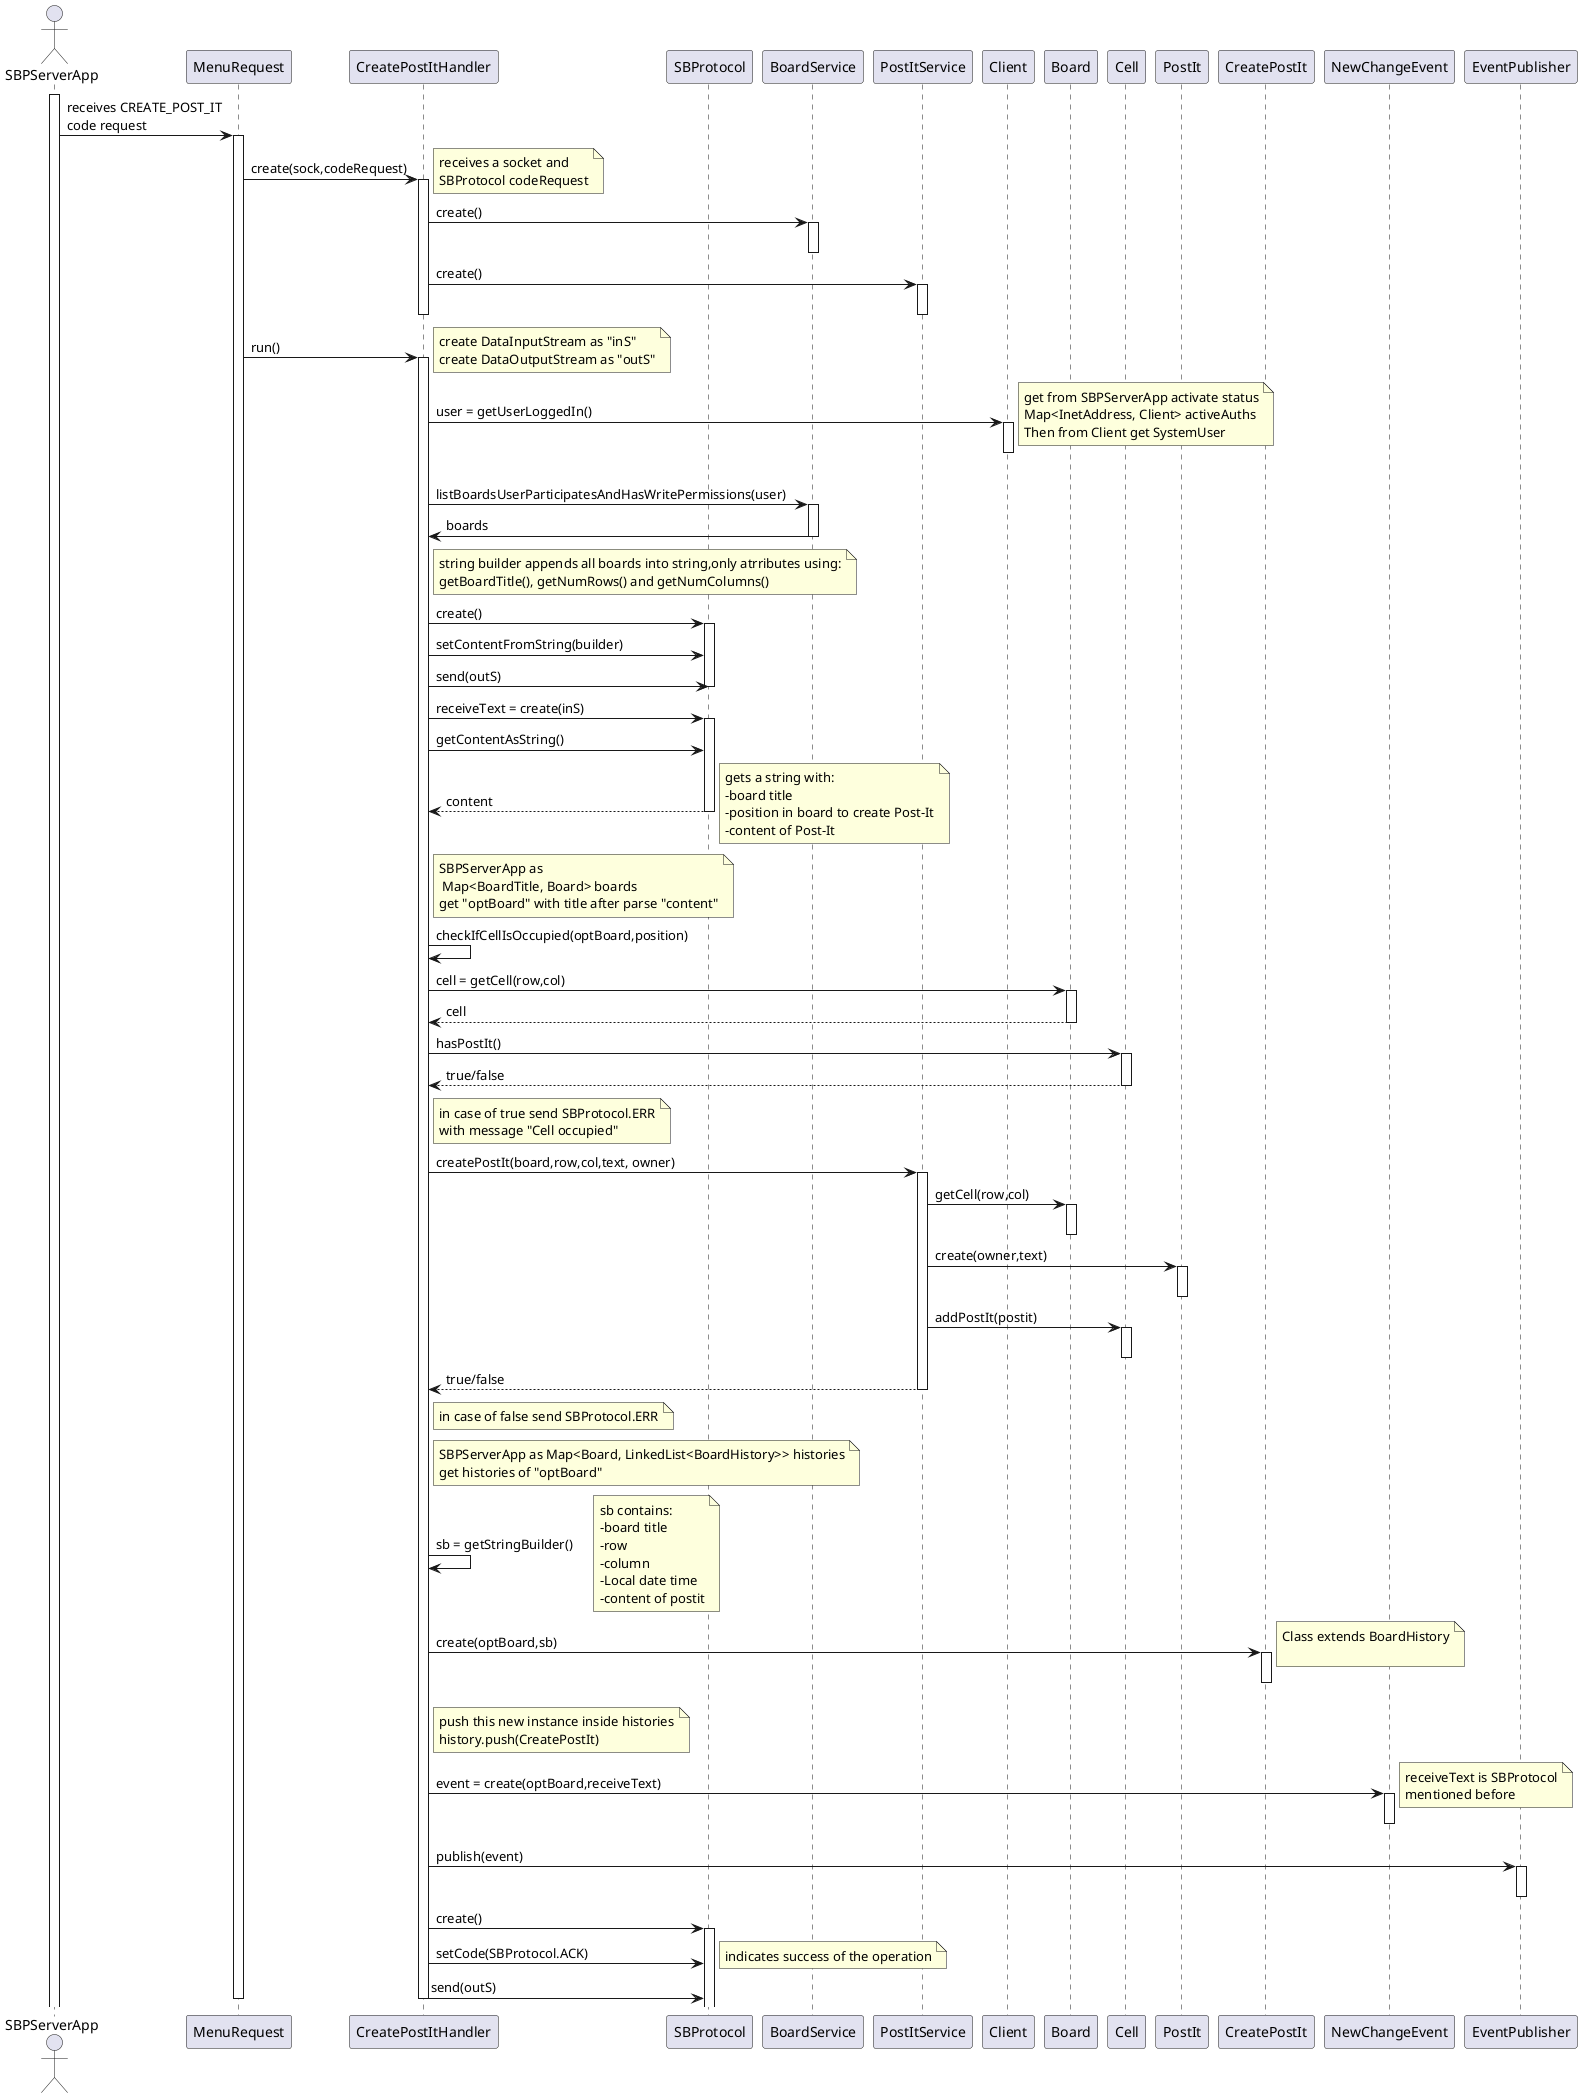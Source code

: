 @startuml

actor SBPServerApp as server

participant MenuRequest as menu
participant CreatePostItHandler as handler
participant SBProtocol as sbp
participant BoardService as b_svc
participant PostItService as p_svc
participant Client as c_user
participant Board as b
participant Cell as cell
participant PostIt as postit
participant CreatePostIt as c_postit
participant NewChangeEvent as nce
participant EventPublisher as ep

activate server
server -> menu : receives CREATE_POST_IT\ncode request
activate menu
    menu -> handler: create(sock,codeRequest)
    note right : receives a socket and\nSBProtocol codeRequest
    activate handler
        handler -> b_svc : create()
        activate b_svc
        deactivate b_svc
        handler -> p_svc : create()
        activate p_svc
        deactivate p_svc
    deactivate handler



    menu -> handler : run()
    note right : create DataInputStream as "inS"\ncreate DataOutputStream as "outS"

    activate handler
        handler -> c_user : user = getUserLoggedIn()
        note right: get from SBPServerApp activate status\nMap<InetAddress, Client> activeAuths\nThen from Client get SystemUser
        activate c_user
        deactivate c_user

        handler -> b_svc : listBoardsUserParticipatesAndHasWritePermissions(user)
        activate b_svc
            b_svc -> handler : boards
        deactivate b_svc

        note right of handler: string builder appends all boards into string,only atrributes using:\ngetBoardTitle(), getNumRows() and getNumColumns()
        handler -> sbp : create()
        activate sbp
            handler -> sbp : setContentFromString(builder)
            handler -> sbp : send(outS)
        deactivate sbp

        handler -> sbp : receiveText = create(inS)
        activate sbp
            handler -> sbp : getContentAsString()
            sbp --> handler : content
            note right : gets a string with:\n-board title\n-position in board to create Post-It\n-content of Post-It
        deactivate sbp

        note right of handler: SBPServerApp as\n Map<BoardTitle, Board> boards\nget "optBoard" with title after parse "content"
        handler -> handler : checkIfCellIsOccupied(optBoard,position)


        handler -> b : cell = getCell(row,col)
        activate b
            b --> handler: cell
        deactivate b
        handler -> cell : hasPostIt()
        activate cell
            cell --> handler : true/false
        deactivate cell

        note right of handler : in case of true send SBProtocol.ERR\nwith message "Cell occupied"

        handler -> p_svc : createPostIt(board,row,col,text, owner)
        activate p_svc
               p_svc -> b : getCell(row,col)
               activate b
               deactivate b
               p_svc -> postit : create(owner,text)
               activate postit
               deactivate postit
               p_svc -> cell : addPostIt(postit)
               activate cell
               deactivate cell
               p_svc --> handler : true/false
        deactivate p_svc
        note right of handler : in case of false send SBProtocol.ERR
        note right of handler: SBPServerApp as Map<Board, LinkedList<BoardHistory>> histories\nget histories of "optBoard"
        handler -> handler : sb = getStringBuilder()
        note right : sb contains:\n-board title\n-row\n-column\n-Local date time\n-content of postit

        handler -> c_postit : create(optBoard,sb)
        activate c_postit
            note right : Class extends BoardHistory\n
        deactivate c_postit

        note right of handler : push this new instance inside histories\nhistory.push(CreatePostIt)

        handler -> nce : event = create(optBoard,receiveText)
        activate nce
        deactivate nce
        note right : receiveText is SBProtocol\nmentioned before

        handler -> ep : publish(event)
        activate ep
        deactivate ep

        handler -> sbp : create()
        activate sbp
            handler -> sbp : setCode(SBProtocol.ACK)
            note right : indicates success of the operation
            handler -> sbp : send(outS)

    deactivate handler


deactivate menu





@enduml


